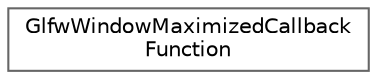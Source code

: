 digraph "Graphical Class Hierarchy"
{
 // LATEX_PDF_SIZE
  bgcolor="transparent";
  edge [fontname=Helvetica,fontsize=10,labelfontname=Helvetica,labelfontsize=10];
  node [fontname=Helvetica,fontsize=10,shape=box,height=0.2,width=0.4];
  rankdir="LR";
  Node0 [id="Node000000",label="GlfwWindowMaximizedCallback\lFunction",height=0.2,width=0.4,color="grey40", fillcolor="white", style="filled",URL="$classGlfwWindowMaximizedCallbackFunction.html",tooltip=" "];
}

